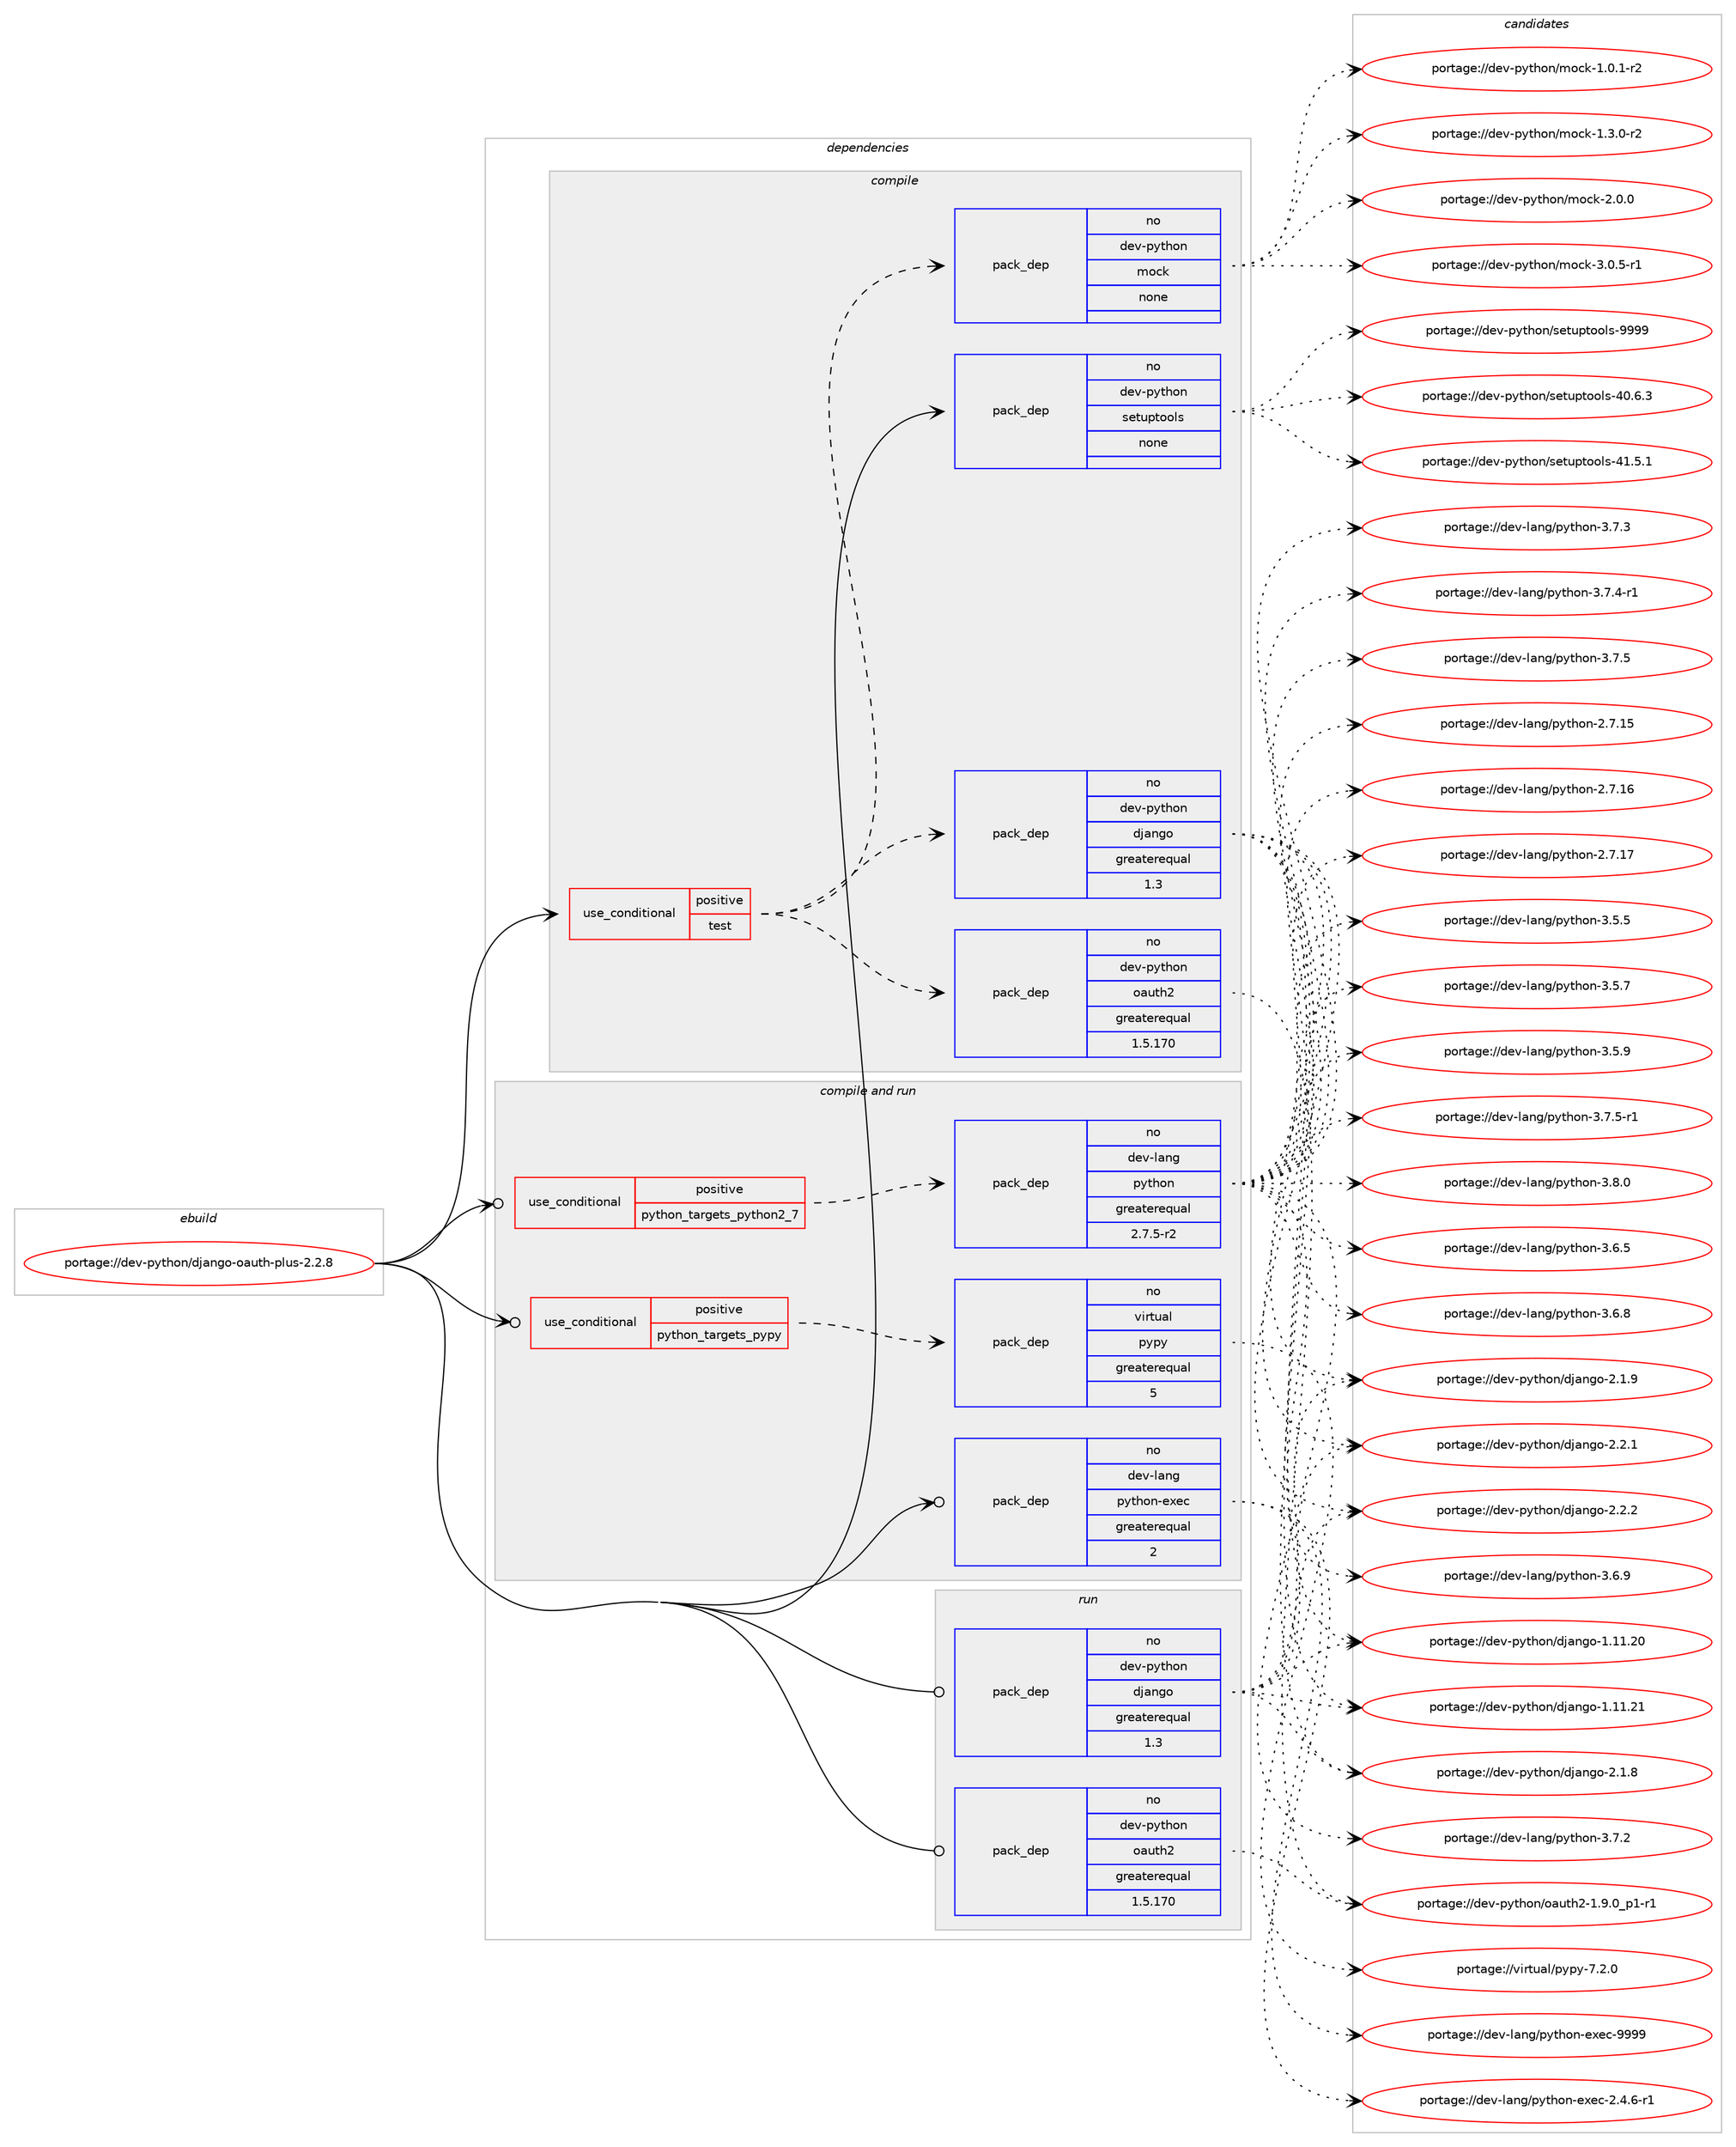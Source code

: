 digraph prolog {

# *************
# Graph options
# *************

newrank=true;
concentrate=true;
compound=true;
graph [rankdir=LR,fontname=Helvetica,fontsize=10,ranksep=1.5];#, ranksep=2.5, nodesep=0.2];
edge  [arrowhead=vee];
node  [fontname=Helvetica,fontsize=10];

# **********
# The ebuild
# **********

subgraph cluster_leftcol {
color=gray;
rank=same;
label=<<i>ebuild</i>>;
id [label="portage://dev-python/django-oauth-plus-2.2.8", color=red, width=4, href="../dev-python/django-oauth-plus-2.2.8.svg"];
}

# ****************
# The dependencies
# ****************

subgraph cluster_midcol {
color=gray;
label=<<i>dependencies</i>>;
subgraph cluster_compile {
fillcolor="#eeeeee";
style=filled;
label=<<i>compile</i>>;
subgraph cond27783 {
dependency136735 [label=<<TABLE BORDER="0" CELLBORDER="1" CELLSPACING="0" CELLPADDING="4"><TR><TD ROWSPAN="3" CELLPADDING="10">use_conditional</TD></TR><TR><TD>positive</TD></TR><TR><TD>test</TD></TR></TABLE>>, shape=none, color=red];
subgraph pack105639 {
dependency136736 [label=<<TABLE BORDER="0" CELLBORDER="1" CELLSPACING="0" CELLPADDING="4" WIDTH="220"><TR><TD ROWSPAN="6" CELLPADDING="30">pack_dep</TD></TR><TR><TD WIDTH="110">no</TD></TR><TR><TD>dev-python</TD></TR><TR><TD>django</TD></TR><TR><TD>greaterequal</TD></TR><TR><TD>1.3</TD></TR></TABLE>>, shape=none, color=blue];
}
dependency136735:e -> dependency136736:w [weight=20,style="dashed",arrowhead="vee"];
subgraph pack105640 {
dependency136737 [label=<<TABLE BORDER="0" CELLBORDER="1" CELLSPACING="0" CELLPADDING="4" WIDTH="220"><TR><TD ROWSPAN="6" CELLPADDING="30">pack_dep</TD></TR><TR><TD WIDTH="110">no</TD></TR><TR><TD>dev-python</TD></TR><TR><TD>oauth2</TD></TR><TR><TD>greaterequal</TD></TR><TR><TD>1.5.170</TD></TR></TABLE>>, shape=none, color=blue];
}
dependency136735:e -> dependency136737:w [weight=20,style="dashed",arrowhead="vee"];
subgraph pack105641 {
dependency136738 [label=<<TABLE BORDER="0" CELLBORDER="1" CELLSPACING="0" CELLPADDING="4" WIDTH="220"><TR><TD ROWSPAN="6" CELLPADDING="30">pack_dep</TD></TR><TR><TD WIDTH="110">no</TD></TR><TR><TD>dev-python</TD></TR><TR><TD>mock</TD></TR><TR><TD>none</TD></TR><TR><TD></TD></TR></TABLE>>, shape=none, color=blue];
}
dependency136735:e -> dependency136738:w [weight=20,style="dashed",arrowhead="vee"];
}
id:e -> dependency136735:w [weight=20,style="solid",arrowhead="vee"];
subgraph pack105642 {
dependency136739 [label=<<TABLE BORDER="0" CELLBORDER="1" CELLSPACING="0" CELLPADDING="4" WIDTH="220"><TR><TD ROWSPAN="6" CELLPADDING="30">pack_dep</TD></TR><TR><TD WIDTH="110">no</TD></TR><TR><TD>dev-python</TD></TR><TR><TD>setuptools</TD></TR><TR><TD>none</TD></TR><TR><TD></TD></TR></TABLE>>, shape=none, color=blue];
}
id:e -> dependency136739:w [weight=20,style="solid",arrowhead="vee"];
}
subgraph cluster_compileandrun {
fillcolor="#eeeeee";
style=filled;
label=<<i>compile and run</i>>;
subgraph cond27784 {
dependency136740 [label=<<TABLE BORDER="0" CELLBORDER="1" CELLSPACING="0" CELLPADDING="4"><TR><TD ROWSPAN="3" CELLPADDING="10">use_conditional</TD></TR><TR><TD>positive</TD></TR><TR><TD>python_targets_pypy</TD></TR></TABLE>>, shape=none, color=red];
subgraph pack105643 {
dependency136741 [label=<<TABLE BORDER="0" CELLBORDER="1" CELLSPACING="0" CELLPADDING="4" WIDTH="220"><TR><TD ROWSPAN="6" CELLPADDING="30">pack_dep</TD></TR><TR><TD WIDTH="110">no</TD></TR><TR><TD>virtual</TD></TR><TR><TD>pypy</TD></TR><TR><TD>greaterequal</TD></TR><TR><TD>5</TD></TR></TABLE>>, shape=none, color=blue];
}
dependency136740:e -> dependency136741:w [weight=20,style="dashed",arrowhead="vee"];
}
id:e -> dependency136740:w [weight=20,style="solid",arrowhead="odotvee"];
subgraph cond27785 {
dependency136742 [label=<<TABLE BORDER="0" CELLBORDER="1" CELLSPACING="0" CELLPADDING="4"><TR><TD ROWSPAN="3" CELLPADDING="10">use_conditional</TD></TR><TR><TD>positive</TD></TR><TR><TD>python_targets_python2_7</TD></TR></TABLE>>, shape=none, color=red];
subgraph pack105644 {
dependency136743 [label=<<TABLE BORDER="0" CELLBORDER="1" CELLSPACING="0" CELLPADDING="4" WIDTH="220"><TR><TD ROWSPAN="6" CELLPADDING="30">pack_dep</TD></TR><TR><TD WIDTH="110">no</TD></TR><TR><TD>dev-lang</TD></TR><TR><TD>python</TD></TR><TR><TD>greaterequal</TD></TR><TR><TD>2.7.5-r2</TD></TR></TABLE>>, shape=none, color=blue];
}
dependency136742:e -> dependency136743:w [weight=20,style="dashed",arrowhead="vee"];
}
id:e -> dependency136742:w [weight=20,style="solid",arrowhead="odotvee"];
subgraph pack105645 {
dependency136744 [label=<<TABLE BORDER="0" CELLBORDER="1" CELLSPACING="0" CELLPADDING="4" WIDTH="220"><TR><TD ROWSPAN="6" CELLPADDING="30">pack_dep</TD></TR><TR><TD WIDTH="110">no</TD></TR><TR><TD>dev-lang</TD></TR><TR><TD>python-exec</TD></TR><TR><TD>greaterequal</TD></TR><TR><TD>2</TD></TR></TABLE>>, shape=none, color=blue];
}
id:e -> dependency136744:w [weight=20,style="solid",arrowhead="odotvee"];
}
subgraph cluster_run {
fillcolor="#eeeeee";
style=filled;
label=<<i>run</i>>;
subgraph pack105646 {
dependency136745 [label=<<TABLE BORDER="0" CELLBORDER="1" CELLSPACING="0" CELLPADDING="4" WIDTH="220"><TR><TD ROWSPAN="6" CELLPADDING="30">pack_dep</TD></TR><TR><TD WIDTH="110">no</TD></TR><TR><TD>dev-python</TD></TR><TR><TD>django</TD></TR><TR><TD>greaterequal</TD></TR><TR><TD>1.3</TD></TR></TABLE>>, shape=none, color=blue];
}
id:e -> dependency136745:w [weight=20,style="solid",arrowhead="odot"];
subgraph pack105647 {
dependency136746 [label=<<TABLE BORDER="0" CELLBORDER="1" CELLSPACING="0" CELLPADDING="4" WIDTH="220"><TR><TD ROWSPAN="6" CELLPADDING="30">pack_dep</TD></TR><TR><TD WIDTH="110">no</TD></TR><TR><TD>dev-python</TD></TR><TR><TD>oauth2</TD></TR><TR><TD>greaterequal</TD></TR><TR><TD>1.5.170</TD></TR></TABLE>>, shape=none, color=blue];
}
id:e -> dependency136746:w [weight=20,style="solid",arrowhead="odot"];
}
}

# **************
# The candidates
# **************

subgraph cluster_choices {
rank=same;
color=gray;
label=<<i>candidates</i>>;

subgraph choice105639 {
color=black;
nodesep=1;
choiceportage1001011184511212111610411111047100106971101031114549464949465048 [label="portage://dev-python/django-1.11.20", color=red, width=4,href="../dev-python/django-1.11.20.svg"];
choiceportage1001011184511212111610411111047100106971101031114549464949465049 [label="portage://dev-python/django-1.11.21", color=red, width=4,href="../dev-python/django-1.11.21.svg"];
choiceportage100101118451121211161041111104710010697110103111455046494656 [label="portage://dev-python/django-2.1.8", color=red, width=4,href="../dev-python/django-2.1.8.svg"];
choiceportage100101118451121211161041111104710010697110103111455046494657 [label="portage://dev-python/django-2.1.9", color=red, width=4,href="../dev-python/django-2.1.9.svg"];
choiceportage100101118451121211161041111104710010697110103111455046504649 [label="portage://dev-python/django-2.2.1", color=red, width=4,href="../dev-python/django-2.2.1.svg"];
choiceportage100101118451121211161041111104710010697110103111455046504650 [label="portage://dev-python/django-2.2.2", color=red, width=4,href="../dev-python/django-2.2.2.svg"];
dependency136736:e -> choiceportage1001011184511212111610411111047100106971101031114549464949465048:w [style=dotted,weight="100"];
dependency136736:e -> choiceportage1001011184511212111610411111047100106971101031114549464949465049:w [style=dotted,weight="100"];
dependency136736:e -> choiceportage100101118451121211161041111104710010697110103111455046494656:w [style=dotted,weight="100"];
dependency136736:e -> choiceportage100101118451121211161041111104710010697110103111455046494657:w [style=dotted,weight="100"];
dependency136736:e -> choiceportage100101118451121211161041111104710010697110103111455046504649:w [style=dotted,weight="100"];
dependency136736:e -> choiceportage100101118451121211161041111104710010697110103111455046504650:w [style=dotted,weight="100"];
}
subgraph choice105640 {
color=black;
nodesep=1;
choiceportage1001011184511212111610411111047111971171161045045494657464895112494511449 [label="portage://dev-python/oauth2-1.9.0_p1-r1", color=red, width=4,href="../dev-python/oauth2-1.9.0_p1-r1.svg"];
dependency136737:e -> choiceportage1001011184511212111610411111047111971171161045045494657464895112494511449:w [style=dotted,weight="100"];
}
subgraph choice105641 {
color=black;
nodesep=1;
choiceportage1001011184511212111610411111047109111991074549464846494511450 [label="portage://dev-python/mock-1.0.1-r2", color=red, width=4,href="../dev-python/mock-1.0.1-r2.svg"];
choiceportage1001011184511212111610411111047109111991074549465146484511450 [label="portage://dev-python/mock-1.3.0-r2", color=red, width=4,href="../dev-python/mock-1.3.0-r2.svg"];
choiceportage100101118451121211161041111104710911199107455046484648 [label="portage://dev-python/mock-2.0.0", color=red, width=4,href="../dev-python/mock-2.0.0.svg"];
choiceportage1001011184511212111610411111047109111991074551464846534511449 [label="portage://dev-python/mock-3.0.5-r1", color=red, width=4,href="../dev-python/mock-3.0.5-r1.svg"];
dependency136738:e -> choiceportage1001011184511212111610411111047109111991074549464846494511450:w [style=dotted,weight="100"];
dependency136738:e -> choiceportage1001011184511212111610411111047109111991074549465146484511450:w [style=dotted,weight="100"];
dependency136738:e -> choiceportage100101118451121211161041111104710911199107455046484648:w [style=dotted,weight="100"];
dependency136738:e -> choiceportage1001011184511212111610411111047109111991074551464846534511449:w [style=dotted,weight="100"];
}
subgraph choice105642 {
color=black;
nodesep=1;
choiceportage100101118451121211161041111104711510111611711211611111110811545524846544651 [label="portage://dev-python/setuptools-40.6.3", color=red, width=4,href="../dev-python/setuptools-40.6.3.svg"];
choiceportage100101118451121211161041111104711510111611711211611111110811545524946534649 [label="portage://dev-python/setuptools-41.5.1", color=red, width=4,href="../dev-python/setuptools-41.5.1.svg"];
choiceportage10010111845112121116104111110471151011161171121161111111081154557575757 [label="portage://dev-python/setuptools-9999", color=red, width=4,href="../dev-python/setuptools-9999.svg"];
dependency136739:e -> choiceportage100101118451121211161041111104711510111611711211611111110811545524846544651:w [style=dotted,weight="100"];
dependency136739:e -> choiceportage100101118451121211161041111104711510111611711211611111110811545524946534649:w [style=dotted,weight="100"];
dependency136739:e -> choiceportage10010111845112121116104111110471151011161171121161111111081154557575757:w [style=dotted,weight="100"];
}
subgraph choice105643 {
color=black;
nodesep=1;
choiceportage1181051141161179710847112121112121455546504648 [label="portage://virtual/pypy-7.2.0", color=red, width=4,href="../virtual/pypy-7.2.0.svg"];
dependency136741:e -> choiceportage1181051141161179710847112121112121455546504648:w [style=dotted,weight="100"];
}
subgraph choice105644 {
color=black;
nodesep=1;
choiceportage10010111845108971101034711212111610411111045504655464953 [label="portage://dev-lang/python-2.7.15", color=red, width=4,href="../dev-lang/python-2.7.15.svg"];
choiceportage10010111845108971101034711212111610411111045504655464954 [label="portage://dev-lang/python-2.7.16", color=red, width=4,href="../dev-lang/python-2.7.16.svg"];
choiceportage10010111845108971101034711212111610411111045504655464955 [label="portage://dev-lang/python-2.7.17", color=red, width=4,href="../dev-lang/python-2.7.17.svg"];
choiceportage100101118451089711010347112121116104111110455146534653 [label="portage://dev-lang/python-3.5.5", color=red, width=4,href="../dev-lang/python-3.5.5.svg"];
choiceportage100101118451089711010347112121116104111110455146534655 [label="portage://dev-lang/python-3.5.7", color=red, width=4,href="../dev-lang/python-3.5.7.svg"];
choiceportage100101118451089711010347112121116104111110455146534657 [label="portage://dev-lang/python-3.5.9", color=red, width=4,href="../dev-lang/python-3.5.9.svg"];
choiceportage100101118451089711010347112121116104111110455146544653 [label="portage://dev-lang/python-3.6.5", color=red, width=4,href="../dev-lang/python-3.6.5.svg"];
choiceportage100101118451089711010347112121116104111110455146544656 [label="portage://dev-lang/python-3.6.8", color=red, width=4,href="../dev-lang/python-3.6.8.svg"];
choiceportage100101118451089711010347112121116104111110455146544657 [label="portage://dev-lang/python-3.6.9", color=red, width=4,href="../dev-lang/python-3.6.9.svg"];
choiceportage100101118451089711010347112121116104111110455146554650 [label="portage://dev-lang/python-3.7.2", color=red, width=4,href="../dev-lang/python-3.7.2.svg"];
choiceportage100101118451089711010347112121116104111110455146554651 [label="portage://dev-lang/python-3.7.3", color=red, width=4,href="../dev-lang/python-3.7.3.svg"];
choiceportage1001011184510897110103471121211161041111104551465546524511449 [label="portage://dev-lang/python-3.7.4-r1", color=red, width=4,href="../dev-lang/python-3.7.4-r1.svg"];
choiceportage100101118451089711010347112121116104111110455146554653 [label="portage://dev-lang/python-3.7.5", color=red, width=4,href="../dev-lang/python-3.7.5.svg"];
choiceportage1001011184510897110103471121211161041111104551465546534511449 [label="portage://dev-lang/python-3.7.5-r1", color=red, width=4,href="../dev-lang/python-3.7.5-r1.svg"];
choiceportage100101118451089711010347112121116104111110455146564648 [label="portage://dev-lang/python-3.8.0", color=red, width=4,href="../dev-lang/python-3.8.0.svg"];
dependency136743:e -> choiceportage10010111845108971101034711212111610411111045504655464953:w [style=dotted,weight="100"];
dependency136743:e -> choiceportage10010111845108971101034711212111610411111045504655464954:w [style=dotted,weight="100"];
dependency136743:e -> choiceportage10010111845108971101034711212111610411111045504655464955:w [style=dotted,weight="100"];
dependency136743:e -> choiceportage100101118451089711010347112121116104111110455146534653:w [style=dotted,weight="100"];
dependency136743:e -> choiceportage100101118451089711010347112121116104111110455146534655:w [style=dotted,weight="100"];
dependency136743:e -> choiceportage100101118451089711010347112121116104111110455146534657:w [style=dotted,weight="100"];
dependency136743:e -> choiceportage100101118451089711010347112121116104111110455146544653:w [style=dotted,weight="100"];
dependency136743:e -> choiceportage100101118451089711010347112121116104111110455146544656:w [style=dotted,weight="100"];
dependency136743:e -> choiceportage100101118451089711010347112121116104111110455146544657:w [style=dotted,weight="100"];
dependency136743:e -> choiceportage100101118451089711010347112121116104111110455146554650:w [style=dotted,weight="100"];
dependency136743:e -> choiceportage100101118451089711010347112121116104111110455146554651:w [style=dotted,weight="100"];
dependency136743:e -> choiceportage1001011184510897110103471121211161041111104551465546524511449:w [style=dotted,weight="100"];
dependency136743:e -> choiceportage100101118451089711010347112121116104111110455146554653:w [style=dotted,weight="100"];
dependency136743:e -> choiceportage1001011184510897110103471121211161041111104551465546534511449:w [style=dotted,weight="100"];
dependency136743:e -> choiceportage100101118451089711010347112121116104111110455146564648:w [style=dotted,weight="100"];
}
subgraph choice105645 {
color=black;
nodesep=1;
choiceportage10010111845108971101034711212111610411111045101120101994550465246544511449 [label="portage://dev-lang/python-exec-2.4.6-r1", color=red, width=4,href="../dev-lang/python-exec-2.4.6-r1.svg"];
choiceportage10010111845108971101034711212111610411111045101120101994557575757 [label="portage://dev-lang/python-exec-9999", color=red, width=4,href="../dev-lang/python-exec-9999.svg"];
dependency136744:e -> choiceportage10010111845108971101034711212111610411111045101120101994550465246544511449:w [style=dotted,weight="100"];
dependency136744:e -> choiceportage10010111845108971101034711212111610411111045101120101994557575757:w [style=dotted,weight="100"];
}
subgraph choice105646 {
color=black;
nodesep=1;
choiceportage1001011184511212111610411111047100106971101031114549464949465048 [label="portage://dev-python/django-1.11.20", color=red, width=4,href="../dev-python/django-1.11.20.svg"];
choiceportage1001011184511212111610411111047100106971101031114549464949465049 [label="portage://dev-python/django-1.11.21", color=red, width=4,href="../dev-python/django-1.11.21.svg"];
choiceportage100101118451121211161041111104710010697110103111455046494656 [label="portage://dev-python/django-2.1.8", color=red, width=4,href="../dev-python/django-2.1.8.svg"];
choiceportage100101118451121211161041111104710010697110103111455046494657 [label="portage://dev-python/django-2.1.9", color=red, width=4,href="../dev-python/django-2.1.9.svg"];
choiceportage100101118451121211161041111104710010697110103111455046504649 [label="portage://dev-python/django-2.2.1", color=red, width=4,href="../dev-python/django-2.2.1.svg"];
choiceportage100101118451121211161041111104710010697110103111455046504650 [label="portage://dev-python/django-2.2.2", color=red, width=4,href="../dev-python/django-2.2.2.svg"];
dependency136745:e -> choiceportage1001011184511212111610411111047100106971101031114549464949465048:w [style=dotted,weight="100"];
dependency136745:e -> choiceportage1001011184511212111610411111047100106971101031114549464949465049:w [style=dotted,weight="100"];
dependency136745:e -> choiceportage100101118451121211161041111104710010697110103111455046494656:w [style=dotted,weight="100"];
dependency136745:e -> choiceportage100101118451121211161041111104710010697110103111455046494657:w [style=dotted,weight="100"];
dependency136745:e -> choiceportage100101118451121211161041111104710010697110103111455046504649:w [style=dotted,weight="100"];
dependency136745:e -> choiceportage100101118451121211161041111104710010697110103111455046504650:w [style=dotted,weight="100"];
}
subgraph choice105647 {
color=black;
nodesep=1;
choiceportage1001011184511212111610411111047111971171161045045494657464895112494511449 [label="portage://dev-python/oauth2-1.9.0_p1-r1", color=red, width=4,href="../dev-python/oauth2-1.9.0_p1-r1.svg"];
dependency136746:e -> choiceportage1001011184511212111610411111047111971171161045045494657464895112494511449:w [style=dotted,weight="100"];
}
}

}
